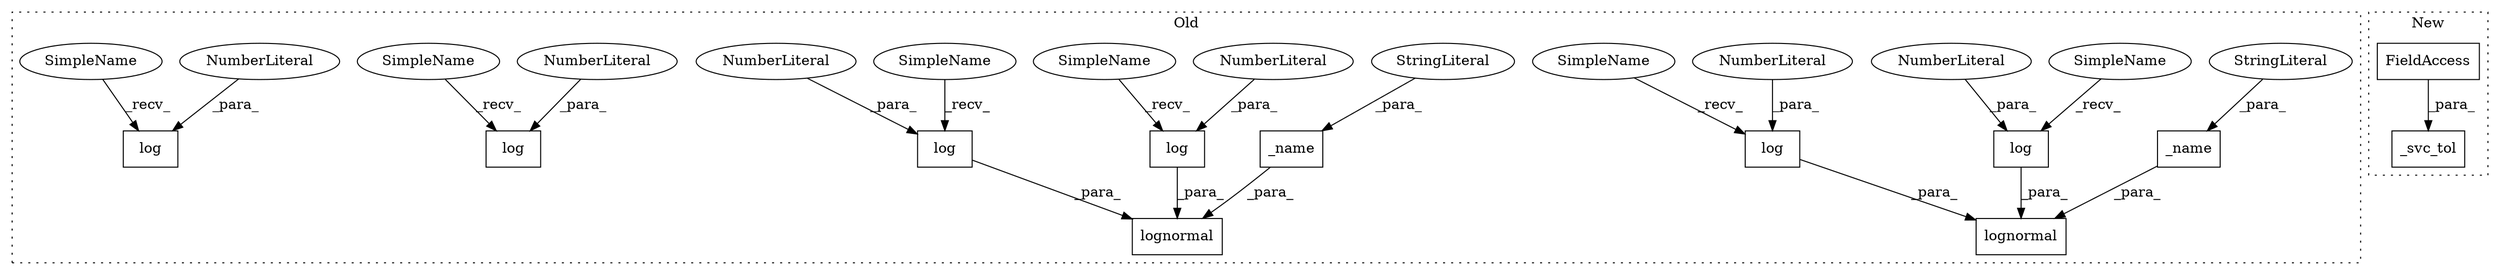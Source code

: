 digraph G {
subgraph cluster0 {
1 [label="lognormal" a="32" s="2317,2367" l="10,1" shape="box"];
3 [label="_name" a="32" s="2327,2336" l="6,1" shape="box"];
4 [label="log" a="32" s="2359,2366" l="4,1" shape="box"];
5 [label="NumberLiteral" a="34" s="2363" l="3" shape="ellipse"];
6 [label="log" a="32" s="2344,2351" l="4,1" shape="box"];
7 [label="NumberLiteral" a="34" s="2348" l="3" shape="ellipse"];
8 [label="log" a="32" s="2529,2535" l="4,1" shape="box"];
9 [label="NumberLiteral" a="34" s="2533" l="2" shape="ellipse"];
10 [label="lognormal" a="32" s="2483,2536" l="10,1" shape="box"];
11 [label="_name" a="32" s="2493,2504" l="6,1" shape="box"];
12 [label="log" a="32" s="2512,2521" l="4,1" shape="box"];
13 [label="NumberLiteral" a="34" s="2516" l="5" shape="ellipse"];
14 [label="StringLiteral" a="45" s="2499" l="5" shape="ellipse"];
15 [label="StringLiteral" a="45" s="2333" l="3" shape="ellipse"];
16 [label="log" a="32" s="2653,2662" l="4,1" shape="box"];
17 [label="NumberLiteral" a="34" s="2657" l="5" shape="ellipse"];
18 [label="log" a="32" s="2638,2645" l="4,1" shape="box"];
19 [label="NumberLiteral" a="34" s="2642" l="3" shape="ellipse"];
21 [label="SimpleName" a="42" s="2523" l="5" shape="ellipse"];
22 [label="SimpleName" a="42" s="2338" l="5" shape="ellipse"];
23 [label="SimpleName" a="42" s="2632" l="5" shape="ellipse"];
24 [label="SimpleName" a="42" s="2506" l="5" shape="ellipse"];
25 [label="SimpleName" a="42" s="2647" l="5" shape="ellipse"];
26 [label="SimpleName" a="42" s="2353" l="5" shape="ellipse"];
label = "Old";
style="dotted";
}
subgraph cluster1 {
2 [label="_svc_tol" a="32" s="3063,3076" l="9,1" shape="box"];
20 [label="FieldAccess" a="22" s="3072" l="4" shape="box"];
label = "New";
style="dotted";
}
3 -> 1 [label="_para_"];
4 -> 1 [label="_para_"];
5 -> 4 [label="_para_"];
6 -> 1 [label="_para_"];
7 -> 6 [label="_para_"];
8 -> 10 [label="_para_"];
9 -> 8 [label="_para_"];
11 -> 10 [label="_para_"];
12 -> 10 [label="_para_"];
13 -> 12 [label="_para_"];
14 -> 11 [label="_para_"];
15 -> 3 [label="_para_"];
17 -> 16 [label="_para_"];
19 -> 18 [label="_para_"];
20 -> 2 [label="_para_"];
21 -> 8 [label="_recv_"];
22 -> 6 [label="_recv_"];
23 -> 18 [label="_recv_"];
24 -> 12 [label="_recv_"];
25 -> 16 [label="_recv_"];
26 -> 4 [label="_recv_"];
}
